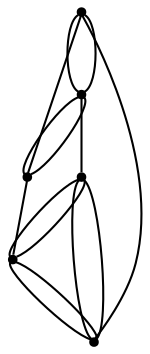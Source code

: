 graph {
  node [shape=point,comment="{\"directed\":false,\"doi\":\"10.1007/978-3-030-04414-5_39\",\"figure\":\"8 (2)\"}"]

  v0 [pos="1374.7356797910938,1232.9592158752373"]
  v1 [pos="1240.3851806411158,1315.2244353794902"]
  v2 [pos="1161.453736196347,1220.831368163783"]
  v3 [pos="1185.7836504280392,1091.9383667347104"]
  v4 [pos="1425.2687594514407,1153.2901683676664"]
  v5 [pos="1118.9730804285477,1122.2897957294458"]

  v0 -- v3 [id="-1",pos="1374.7356797910938,1232.9592158752373 1376.2550268175883,1240.5471098668145 1378.2410513995976,1247.9679620770412 1379.8656118004544,1255.4165892971255 1380.5949709514493,1258.7545587862373 1380.5949709514493,1258.7545587862373 1380.5949709514493,1258.7545587862373 1381.2491685927255,1262.1717584727703 1381.2491685927255,1262.1717584727703 1381.2491685927255,1262.1717584727703 1389.588026512793,1305.4823163754997 1389.1046273614536,1367.1746616057994 1354.0657559110487,1399.4502207440896 1351.7862383134143,1401.5631107921754 1351.7862383134143,1401.5631107921754 1351.7862383134143,1401.5631107921754 1349.4274895473282,1403.600840251696 1349.4274895473282,1403.600840251696 1349.4274895473282,1403.600840251696 1346.9062087856064,1405.6345001023603 1346.9062087856064,1405.6345001023603 1346.9062087856064,1405.6345001023603 1254.9207298658441,1471.7150282572532 1108.9100225626014,1427.1418742068536 1045.4915131167868,1340.616584972433 1043.1328279391184,1337.2786154833213 1043.1328279391184,1337.2786154833213 1043.1328279391184,1337.2786154833213 1040.8574435886344,1333.9406459942095 1040.8574435886344,1333.9406459942095 1040.8574435886344,1333.9406459942095 1038.577925991,1330.5234463076763 1038.577925991,1330.5234463076763 1038.577925991,1330.5234463076763 1036.377639561817,1327.0270800113603 1036.377639561817,1327.0270800113603 1036.377639561817,1327.0270800113603 1034.181422791367,1323.3640505148508 1034.181422791367,1323.3640505148508 1034.181422791367,1323.3640505148508 1008.3356560643832,1279.5700993851576 990.5286099259332,1220.5406772749295 985.6820279058344,1169.8123670046373 985.3569639145627,1165.8242775007297 985.3569639145627,1165.8242775007297 985.3569639145627,1165.8242775007297 985.1111310917427,1162.0820178067988 985.1111310917427,1162.0820178067988 985.1111310917427,1162.0820178067988 983.0774463169282,1119.3340833284544 995.254373952406,1106.8864215897686 1032.4686051722563,1091.530006921035 1034.9106547655265,1090.634057096263 1034.9106547655265,1090.634057096263 1034.9106547655265,1090.634057096263 1037.4361323628164,1089.7421768803472 1037.4361323628164,1089.7421768803472 1037.4361323628164,1089.7421768803472 1040.0407139517224,1088.8462270555751 1040.0407139517224,1088.8462270555751 1040.0407139517224,1088.8462270555751 1072.4878369167618,1077.127258208332 1131.0859070939568,1080.4517113673498 1185.7836504280392,1091.9383667347104"]
  v0 -- v3 [id="-2",pos="1374.7356797910938,1232.9592158752373 1362.532368785037,1197.7886986610133 1342.6155894212936,1164.5546674115067 1313.7051697835063,1141.0038602613697 1311.4255250090364,1139.2161573959586 1311.4255250090364,1139.2161573959586 1311.4255250090364,1139.2161573959586 1309.0627065842177,1137.4242577464145 1309.0627065842177,1137.4242577464145 1309.0627065842177,1137.4242577464145 1306.7081546536997,1135.715657903148 1306.7081546536997,1135.715657903148 1306.7081546536997,1135.715657903148 1304.2661050604295,1134.0070580598813 1304.2661050604295,1134.0070580598813 1304.2661050604295,1134.0070580598813 1301.8240554671593,1132.3776884140361 1301.8240554671593,1132.3776884140361 1301.8240554671593,1132.3776884140361 1299.3778090383207,1130.752388377047 1299.3778090383207,1130.752388377047 1299.3778090383207,1130.752388377047 1296.860725112167,1129.2063185374795 1296.860725112167,1129.2063185374795 1296.860725112167,1129.2063185374795 1273.510198580045,1114.262476852548 1230.9858636877616,1100.2407567221398 1185.7836504280392,1091.9383667347104"]
  v1 -- v4 [id="-3",pos="1240.3851806411158,1315.2244353794902 1173.3726868192819,1298.5623261747364 1087.3425136540131,1266.5682737335887 1095.2119327989544,1217.4985174795609 1095.3744647945903,1215.4648576288964 1095.3744647945903,1215.4648576288964 1095.3744647945903,1215.4648576288964 1095.6202976174104,1213.3478979719546 1095.6202976174104,1213.3478979719546 1095.6202976174104,1213.3478979719546 1095.8620607814978,1211.2351350991457 1095.8620607814978,1211.2351350991457 1095.8620607814978,1211.2351350991457 1099.3542095046312,1189.6111412658638 1108.093165748854,1158.1982120298344 1136.7144397315158,1165.0116274822353 1138.6646965023106,1165.4201144711874 1138.6646965023106,1165.4201144711874 1138.6646965023106,1165.4201144711874 1140.698381277125,1165.9075773070074 1140.698381277125,1165.9075773070074 1140.698381277125,1165.9075773070074 1142.736135710672,1166.4785942996584 1142.736135710672,1166.4785942996584 1142.736135710672,1166.4785942996584 1155.1923436766788,1170.5208604714655 1166.306581675589,1177.6384791858754 1178.3793514828776,1182.5892855348538 1181.067233898968,1183.7268683854693 1181.067233898968,1183.7268683854693 1181.067233898968,1183.7268683854693 1183.83434748351,1184.8687751954947 1183.83434748351,1184.8687751954947 1183.83434748351,1184.8687751954947 1203.0833245816777,1192.461520743879 1222.9323219892428,1196.4538070319195 1243.6397630357299,1196.6663169193848 1247.7070054085232,1196.5830171131072 1247.7070054085232,1196.5830171131072 1247.7070054085232,1196.5830171131072 1251.8576757853361,1196.5037869156859 1251.8576757853361,1196.5037869156859 1251.8576757853361,1196.5037869156859 1256.0958438249013,1196.2579571057095 1256.0958438249013,1196.2579571057095 1256.0958438249013,1196.2579571057095 1260.40904619735,1195.9328970983117 1260.40904619735,1195.9328970983117 1260.40904619735,1195.9328970983117 1264.7972829026824,1195.445307087215 1264.7972829026824,1195.445307087215 1264.7972829026824,1195.445307087215 1268.2145244697676,1195.0411440576727 1268.2145244697676,1195.0411440576727 1268.2145244697676,1195.0411440576727 1271.6317660368532,1194.549357262443 1271.6317660368532,1194.549357262443 1271.6317660368532,1194.549357262443 1275.1323084311227,1194.0617672513463 1275.1323084311227,1194.0617672513463 1275.1323084311227,1194.0617672513463 1278.7119548170085,1193.4116472365506 1278.7119548170085,1193.4116472365506 1278.7119548170085,1193.4116472365506 1328.155033638124,1184.1929204531834 1376.5835691312252,1166.7311429687388 1425.2687594514407,1153.2901683676664"]
  v1 -- v4 [id="-4",pos="1240.3851806411158,1315.2244353794902 1269.0648286530325,1320.0726046211785 1294.0488254128927,1323.470175646864 1307.520814631879,1323.9350675075018 1311.504756177488,1324.1808973174782 1311.504756177488,1324.1808973174782 1311.504756177488,1324.1808973174782 1319.6476345942108,1324.5059573248761 1319.6476345942108,1324.5059573248761 1319.6476345942108,1324.5059573248761 1323.7150041438395,1324.5893207187921 1323.7150041438395,1324.5893207187921 1323.7150041438395,1324.5893207187921 1327.944905689104,1324.6684873285749 1327.944905689104,1324.6684873285749 1327.944905689104,1324.6684873285749 1374.406418964254,1325.0018773166005 1433.978337846687,1317.1465148217073 1472.2219383722309,1288.6173485738427 1475.1515839524088,1286.4211587194795 1475.1515839524088,1286.4211587194795 1475.1515839524088,1286.4211587194795 1478.006195199703,1284.0624388614174 1478.006195199703,1284.0624388614174 1478.006195199703,1284.0624388614174 1506.9607996679372,1260.6174222402133 1534.0652355348332,1212.410361831682 1532.9233147298141,1174.371346325919 1532.7691764053145,1172.2543866689768 1532.7691764053145,1172.2543866689768 1532.7691764053145,1172.2543866689768 1532.6024475741106,1170.2207268183126 1532.6024475741106,1170.2207268183126 1532.6024475741106,1170.2207268183126 1532.2773835828389,1168.2662971650695 1532.2773835828389,1168.2662971650695 1532.2773835828389,1168.2662971650695 1531.9565164271353,1166.3160642959594 1531.9565164271353,1166.3160642959594 1531.9565164271353,1166.3160642959594 1523.8676881654558,1130.189892127939 1474.051504326235,1139.9996842760752 1448.543264920392,1146.4589165827 1445.1260233533064,1147.2715666011948 1445.1260233533064,1147.2715666011948 1445.1260233533064,1147.2715666011948 1441.7087817862212,1148.1675164259668 1441.7087817862212,1148.1675164259668 1441.7087817862212,1148.1675164259668 1436.1784507097461,1149.6475102955344 1430.6512532032054,1151.1903129420748 1425.2687594514407,1153.2901683676664"]
  v2 -- v3 [id="-5",pos="1161.453736196347,1220.831368163783 1161.7428333539783,1224.6396132516024 1161.6592571376016,1228.1702481571335 1161.6142651568255,1231.5756760393685 1161.6975659840098,1234.4218587332507 1161.6975659840098,1234.4218587332507 1161.6975659840098,1234.4218587332507 1161.7767971524613,1237.2681686024096 1161.7767971524613,1237.2681686024096 1161.7767971524613,1237.2681686024096 1161.8600979796456,1240.1185480804245 1161.8600979796456,1240.1185480804245 1161.8600979796456,1240.1185480804245 1162.0184331397134,1243.2939875658376 1162.0184331397134,1243.2939875658376 1162.0184331397134,1243.2939875658376 1162.1809651353492,1246.3819304608398 1162.1809651353492,1246.3819304608398 1162.1809651353492,1246.3819304608398 1162.4309947937375,1249.478266924108 1162.4309947937375,1249.478266924108 1162.4309947937375,1249.478266924108 1162.6727579578248,1252.649509625388 1162.6727579578248,1252.649509625388 1162.6727579578248,1252.649509625388 1166.5567385108127,1293.3763746054674 1179.1544942946152,1337.1577989703997 1217.0272471681449,1358.7609996459312 1219.631828757051,1360.227902875716 1219.631828757051,1360.227902875716 1219.631828757051,1360.227902875716 1222.403139177161,1361.7739091276453 1222.403139177161,1361.7739091276453 1222.403139177161,1361.7739091276453 1264.880710906702,1383.9897131113282 1323.7358611448444,1386.9734994546643 1370.830842237101,1383.4187597063155 1374.9815126139138,1383.0936996989178 1374.9815126139138,1383.0936996989178 1374.9815126139138,1383.0936996989178 1379.2072173236104,1382.6853398852425 1379.2072173236104,1382.6853398852425 1379.2072173236104,1382.6853398852425 1383.3620845359915,1382.2769800715669 1383.3620845359915,1382.2769800715669 1383.3620845359915,1382.2769800715669 1387.5960557399885,1381.7893900604704 1387.5960557399885,1381.7893900604704 1387.5960557399885,1381.7893900604704 1446.2220333207476,1374.3549777316518 1491.395881137515,1357.748366504732 1531.7106836043151,1312.8667488205517 1534.477797188857,1309.7746091414165 1534.477797188857,1309.7746091414165 1534.477797188857,1309.7746091414165 1537.0699154478943,1306.682469462281 1537.0699154478943,1306.682469462281 1537.0699154478943,1306.682469462281 1571.0294370962952,1265.9056245984352 1587.6028679314059,1216.4317712581005 1578.5056545418731,1163.544787840089 1577.8471328881935,1159.965058149857 1577.8471328881935,1159.965058149857 1577.8471328881935,1159.965058149857 1577.122097749602,1156.4645586570462 1577.122097749602,1156.4645586570462 1577.122097749602,1156.4645586570462 1576.3052409358547,1152.8848289668142 1576.3052409358547,1152.8848289668142 1576.3052409358547,1152.8848289668142 1575.4050832949233,1149.467756455558 1575.4050832949233,1149.467756455558 1575.4050832949233,1149.467756455558 1574.4342153335117,1146.0505567690248 1574.4342153335117,1146.0505567690248 1574.4342153335117,1146.0505567690248 1551.6013950138902,1050.6907189963001 1382.3327152302977,1000.8874816891578 1296.9441531161867,1001.7751651209405 1293.2768818907132,1001.9376951246393 1293.2768818907132,1001.9376951246393 1293.2768818907132,1001.9376951246393 1289.7804091551764,1002.1002251283383 1289.7804091551764,1002.1002251283383 1289.7804091551764,1002.1002251283383 1235.7656008782794,1002.6797299490954 1203.6714171571462,1042.3694738348947 1185.7836504280392,1091.9383667347104"]
  v3 -- v2 [id="-6",pos="1185.7836504280392,1091.9383667347104 1169.1577413387777,1133.930406591197 1163.1852756398189,1183.2871039804882 1161.453736196347,1220.831368163783"]
  v4 -- v5 [id="-7",pos="1425.2687594514407,1153.2901683676664 1431.6194017038904,1163.850320160314 1437.57131099531,1175.224052269911 1443.009037751308,1187.3898978819789 1444.1466345439235,1190.3195075574154 1444.1466345439235,1190.3195075574154 1444.1466345439235,1190.3195075574154 1445.2052545217582,1193.2491172328516 1445.2052545217582,1193.2491172328516 1445.2052545217582,1193.2491172328516 1446.1845161543058,1196.0954271020105 1446.1845161543058,1196.0954271020105 1446.1845161543058,1196.0954271020105 1458.5572961162932,1232.288239115053 1448.188950256979,1264.3512883658782 1412.1708171740265,1279.8285195475335 1410.0537043951924,1280.6453663501609 1410.0537043951924,1280.6453663501609 1410.0537043951924,1280.6453663501609 1407.936718793194,1281.4578891933786 1407.936718793194,1281.4578891933786 1407.936718793194,1281.4578891933786 1377.998655856844,1291.996904378455 1335.8628082840114,1289.1340617233172 1315.5761953858494,1261.6841684616736 1314.0301065979424,1259.5672088047318 1314.0301065979424,1259.5672088047318 1314.0301065979424,1259.5672088047318 1312.4840178100358,1257.3710189503686 1312.4840178100358,1257.3710189503686 1312.4840178100358,1257.3710189503686 1310.9379290221289,1255.174956271282 1310.9379290221289,1255.174956271282 1310.9379290221289,1255.174956271282 1309.4752682382416,1252.812039629087 1309.4752682382416,1252.812039629087 1309.4752682382416,1252.812039629087 1308.008283441951,1250.3742167488801 1308.008283441951,1250.3742167488801 1308.008283441951,1250.3742167488801 1306.5456226580638,1247.9321970845403 1306.5456226580638,1247.9321970845403 1306.5456226580638,1247.9321970845403 1287.2258080625807,1212.3602547726387 1282.8543586995206,1191.4572175833075 1247.7862365769747,1166.232637314405 1245.5942166420925,1164.7657976722587 1245.5942166420925,1164.7657976722587 1245.5942166420925,1164.7657976722587 1243.481427875662,1163.3030276389688 1243.481427875662,1163.3030276389688 1243.481427875662,1163.3030276389688 1216.2687645218443,1145.517056483018 1180.675529245949,1136.3324579954324 1149.083022857935,1129.856438552275 1146.5576724374805,1129.3688485411783 1146.5576724374805,1129.3688485411783 1146.5576724374805,1129.3688485411783 1144.0405885113266,1128.7979587238042 1144.0405885113266,1128.7979587238042 1144.0405885113266,1128.7979587238042 1141.5109140784687,1128.3103687127075 1141.5109140784687,1128.3103687127075 1141.5109140784687,1128.3103687127075 1138.9063324895626,1127.8227787016108 1138.9063324895626,1127.8227787016108 1138.9063324895626,1127.8227787016108 1131.5207421196328,1126.290460551635 1124.8018835577477,1124.7344105325592 1118.9730804285477,1122.2897957294458"]
  v4 -- v5 [id="-9",pos="1425.2687594514407,1153.2901683676664 1369.4853759767846,1061.3163059361998 1277.433395536201,1025.5710894560423 1167.4734291403456,1018.9443361846068 1164.381251564532,1018.8610363783291 1164.381251564532,1018.8610363783291 1164.381251564532,1018.8610363783291 1161.2890739887184,1018.7818061809078 1161.2890739887184,1018.7818061809078 1161.2890739887184,1018.7818061809078 1152.7460972478405,1018.7818061809078 1152.7460972478405,1018.7818061809078 1152.7460972478405,1018.7818061809078 1148.9204908622992,1018.8610363783291 1148.9204908622992,1018.8610363783291 1148.9204908622992,1018.8610363783291 1145.1741156452094,1019.0276359908844 1145.1741156452094,1019.0276359908844 1145.1741156452094,1019.0276359908844 1141.5985389180564,1019.2693961920045 1141.5985389180564,1019.2693961920045 1141.5985389180564,1019.2693961920045 1138.1812973509711,1019.5152260019811 1138.1812973509711,1019.5152260019811 1138.1812973509711,1019.5152260019811 1105.5969388237052,1022.6782023102714 1078.7635167930378,1033.3173044381576 1079.7511720967216,1070.3727463534613 1079.9137040923574,1072.7314662115234 1079.9137040923574,1072.7314662115234 1079.9137040923574,1072.7314662115234 1080.080305746726,1075.0109558721642 1080.080305746726,1075.0109558721642 1080.080305746726,1075.0109558721642 1083.6716018068855,1104.8785347666865 1096.7169541545227,1116.007440670556 1118.9730804285477,1122.2897957294458"]
  v1 -- v5 [id="-10",pos="1240.3851806411158,1315.2244353794902 1241.8227175437394,1282.0603930989705 1235.929273515823,1246.8543035657385 1230.4585199311314,1224.5787466626034 1229.7208942858358,1221.2407771734918 1229.7208942858358,1221.2407771734918 1229.7208942858358,1221.2407771734918 1229.0749631388603,1217.9068772932362 1229.0749631388603,1217.9068772932362 1229.0749631388603,1217.9068772932362 1228.424835156317,1214.5689078041244 1228.424835156317,1214.5689078041244 1228.424835156317,1214.5689078041244 1227.8539383422253,1211.3142381212901 1227.8539383422253,1211.3142381212901 1227.8539383422253,1211.3142381212901 1227.203810359682,1208.1429954200103 1227.203810359682,1208.1429954200103 1227.203810359682,1208.1429954200103 1218.9817007745075,1169.0163769473982 1221.7488143590494,1147.4548261750053 1228.6665983204045,1108.8659047725332 1228.9124311432245,1106.7488179403147 1228.9124311432245,1106.7488179403147 1228.9124311432245,1106.7488179403147 1229.1582639660446,1104.7943882870716 1229.1582639660446,1104.7943882870716 1229.1582639660446,1104.7943882870716 1232.3170822036057,1082.38699474895 1226.8370323664003,1052.765965162465 1201.8165161243,1045.7190559019332 1200.0202705011698,1045.3106960882578 1200.0202705011698,1045.3106960882578 1200.0202705011698,1045.3106960882578 1198.2325457260108,1044.9856360808599 1198.2325457260108,1044.9856360808599 1198.2325457260108,1044.9856360808599 1196.3613929468324,1044.6605760734622 1196.3613929468324,1044.6605760734622 1196.3613929468324,1044.6605760734622 1194.486043332086,1044.4980460697632 1194.486043332086,1044.4980460697632 1194.486043332086,1044.4980460697632 1160.7974083430781,1042.5685427707651 1147.6661457347905,1080.2158584241083 1132.3179365318829,1103.1692154253594 1130.771847743976,1105.8528681155426 1130.771847743976,1105.8528681155426 1130.771847743976,1105.8528681155426 1129.1465277876175,1108.4574177835811 1129.1465277876175,1108.4574177835811 1129.1465277876175,1108.4574177835811 1126.2627489690988,1113.7273275503144 1123.19523022995,1118.5447548944762 1118.9730804285477,1122.2897957294458"]
  v3 -- v1 [id="-11",pos="1185.7836504280392,1091.9383667347104 1187.2475193918626,1097.3059264656301 1187.2475193918626,1097.3059264656301 1187.2475193918626,1097.3059264656301 1187.8975201975707,1100.643895954742 1187.8975201975707,1100.643895954742 1187.8975201975707,1100.643895954742 1188.4685441884978,1103.8985656375762 1188.4685441884978,1103.8985656375762 1188.4685441884978,1103.8985656375762 1189.0394410025897,1107.069808338856 1189.0394410025897,1107.069808338856 1189.0394410025897,1107.069808338856 1189.6020713223807,1110.1619480179913 1189.6020713223807,1110.1619480179913 1189.6020713223807,1110.1619480179913 1190.0979338035888,1113.0915576934278 1190.0979338035888,1113.0915576934278 1190.0979338035888,1113.0915576934278 1190.5021017864767,1116.0211673688643 1190.5021017864767,1116.0211673688643 1190.5021017864767,1116.0211673688643 1190.9855009378164,1118.9507770443006 1190.9855009378164,1118.9507770443006 1190.9855009378164,1118.9507770443006 1191.3981897686756,1121.8011565223158 1191.3981897686756,1121.8011565223158 1191.3981897686756,1121.8011565223158 1191.8065545871316,1124.647339216198 1191.8065545871316,1124.647339216198 1191.8065545871316,1124.647339216198 1192.1316185784033,1127.4936490853565 1192.1316185784033,1127.4936490853565 1192.1316185784033,1127.4936490853565 1192.5357865612912,1130.423258760793 1192.5357865612912,1130.423258760793 1192.5357865612912,1130.423258760793 1192.865047388131,1133.3528684362295 1192.865047388131,1133.3528684362295 1192.865047388131,1133.3528684362295 1193.1901113794027,1136.0407179105457 1193.1901113794027,1136.0407179105457 1193.1901113794027,1136.0407179105457 1193.5151753706743,1138.7244977760056 1193.5151753706743,1138.7244977760056 1193.5151753706743,1138.7244977760056 1193.7568113579264,1141.491577447743 1193.7568113579264,1141.491577447743 1193.7568113579264,1141.491577447743 1194.086072184766,1144.3419569257583 1194.086072184766,1144.3419569257583 1194.086072184766,1144.3419569257583 1194.4111361760376,1147.1923364037734 1194.4111361760376,1147.1923364037734 1194.4111361760376,1147.1923364037734 1194.7362001673093,1150.196979492498 1194.7362001673093,1150.196979492498 1194.7362001673093,1150.196979492498 1194.9778361545614,1153.209888974212 1194.9778361545614,1153.209888974212 1194.9778361545614,1153.209888974212 1195.302900145833,1156.3020286533474 1195.302900145833,1156.3020286533474 1195.302900145833,1156.3020286533474 1195.6321609726729,1159.4774681387603 1195.6321609726729,1159.4774681387603 1195.6321609726729,1159.4774681387603 1195.9572249639446,1162.7321378215945 1195.9572249639446,1162.7321378215945 1195.9572249639446,1162.7321378215945 1196.1946641156285,1165.9868075044287 1196.1946641156285,1165.9868075044287 1196.1946641156285,1165.9868075044287 1196.5239249424683,1169.3205802094074 1196.5239249424683,1169.3205802094074 1196.5239249424683,1169.3205802094074 1196.84898893374,1172.658676873796 1196.84898893374,1172.658676873796 1196.84898893374,1172.658676873796 1197.1740529250117,1176.0757493850524 1197.1740529250117,1176.0757493850524 1197.1740529250117,1176.0757493850524 1197.4991169162834,1179.4929490715854 1197.4991169162834,1179.4929490715854 1197.4991169162834,1179.4929490715854 1197.8283777431232,1182.9101487581186 1197.8283777431232,1182.9101487581186 1197.8283777431232,1182.9101487581186 1198.1533145575593,1186.3314180535078 1198.1533145575593,1186.3314180535078 1198.1533145575593,1186.3314180535078 1198.478378548831,1189.744420955908 1198.478378548831,1189.744420955908 1198.478378548831,1189.744420955908 1198.7992457045345,1193.1658174265742 1198.7992457045345,1193.1658174265742 1198.7992457045345,1193.1658174265742 1199.1285065313743,1196.5037869156859 1199.1285065313743,1196.5037869156859 1199.1285065313743,1196.5037869156859 1199.453570522646,1199.8375596206647 1199.453570522646,1199.8375596206647 1199.453570522646,1199.8375596206647 1199.7786345139177,1203.096426087632 1199.7786345139177,1203.096426087632 1199.7786345139177,1203.096426087632 1200.1869993323737,1206.2635991800555 1200.1869993323737,1206.2635991800555 1200.1869993323737,1206.2635991800555 1200.5120633236454,1209.4390386654684 1200.5120633236454,1209.4390386654684 1200.5120633236454,1209.4390386654684 1200.837127314917,1212.4477513630493 1200.837127314917,1212.4477513630493 1200.837127314917,1212.4477513630493 1201.1621913061888,1215.4607880200401 1201.1621913061888,1215.4607880200401 1201.1621913061888,1215.4607880200401 1201.5705561246446,1218.3903976954766 1201.5705561246446,1218.3903976954766 1201.5705561246446,1218.3903976954766 1201.8956201159162,1221.1615469760704 1201.8956201159162,1221.1615469760704 1201.8956201159162,1221.1615469760704 1202.220684107188,1223.8411300573973 1202.220684107188,1223.8411300573973 1202.220684107188,1223.8411300573973 1202.5457480984596,1226.5249099228572 1202.5457480984596,1226.5249099228572 1202.5457480984596,1226.5249099228572 1202.9541129169156,1229.0502293934744 1202.9541129169156,1229.0502293934744 1202.9541129169156,1229.0502293934744 1203.2791769081873,1231.4922490578142 1203.2791769081873,1231.4922490578142 1203.2791769081873,1231.4922490578142 1203.6875417266433,1233.934268722154 1203.6875417266433,1233.934268722154 1203.6875417266433,1233.934268722154 1204.0918368863665,1236.2137583827948 1204.0918368863665,1236.2137583827948 1204.0918368863665,1236.2137583827948 1204.5835025320068,1239.1392984493748 1204.5835025320068,1239.1392984493748 1204.5835025320068,1239.1392984493748 1205.0710985189141,1241.9938747115232 1205.0710985189141,1241.9938747115232 1205.0710985189141,1241.9938747115232 1205.6379256742734,1244.7567575991275 1205.6379256742734,1244.7567575991275 1205.6379256742734,1244.7567575991275 1206.208822488365,1247.523837270865 1206.208822488365,1247.523837270865 1206.208822488365,1247.523837270865 1206.8589504709084,1250.1283869389038 1206.8589504709084,1250.1283869389038 1206.8589504709084,1250.1283869389038 1207.5090784534518,1252.7287398228093 1207.5090784534518,1252.7287398228093 1207.5090784534518,1252.7287398228093 1208.163276094728,1255.3332894908478 1208.163276094728,1255.3332894908478 1208.163276094728,1255.3332894908478 1208.8926352457229,1257.8586089614653 1208.8926352457229,1257.8586089614653 1208.8926352457229,1257.8586089614653 1209.6260640554506,1260.3798588232262 1209.6260640554506,1260.3798588232262 1209.6260640554506,1260.3798588232262 1210.4345271980617,1262.821878487566 1210.4345271980617,1262.821878487566 1210.4345271980617,1262.821878487566 1211.2512568349734,1265.1805983456281 1211.2512568349734,1265.1805983456281 1211.2512568349734,1265.1805983456281 1212.0681136487208,1267.5391910284134 1212.0681136487208,1267.5391910284134 1212.0681136487208,1267.5391910284134 1212.9640744540843,1269.8188078643311 1212.9640744540843,1269.8188078643311 1212.9640744540843,1269.8188078643311 1213.7767344322633,1272.0148705434176 1213.7767344322633,1272.0148705434176 1213.7767344322633,1272.0148705434176 1214.751799229243,1274.1318302003594 1214.751799229243,1274.1318302003594 1214.751799229243,1274.1318302003594 1215.6436903758738,1276.2489170325782 1215.6436903758738,1276.2489170325782 1215.6436903758738,1276.2489170325782 1216.6229520084216,1278.2866464920987 1216.6229520084216,1278.2866464920987 1216.6229520084216,1278.2866464920987 1217.518912813785,1280.1535795549312 1217.518912813785,1280.1535795549312 1217.518912813785,1280.1535795549312 1218.4983016231681,1282.0247094018966 1218.4983016231681,1282.0247094018966 1218.4983016231681,1282.0247094018966 1219.469296761415,1283.895839248862 1219.469296761415,1283.895839248862 1219.469296761415,1283.895839248862 1220.448558393963,1285.6044390921286 1220.448558393963,1285.6044390921286 1220.448558393963,1285.6044390921286 1221.423750367778,1287.3171085442516 1221.423750367778,1287.3171085442516 1221.423750367778,1287.3171085442516 1222.4030120003256,1289.021511603385 1222.4030120003256,1289.021511603385 1222.4030120003256,1289.021511603385 1223.3782039741407,1290.651008424507 1223.3782039741407,1290.651008424507 1223.3782039741407,1290.651008424507 1224.43669677514,1292.1970782640747 1224.43669677514,1292.1970782640747 1224.43669677514,1292.1970782640747 1225.4118887489549,1293.8222511257868 1225.4118887489549,1293.8222511257868 1225.4118887489549,1293.8222511257868 1226.4703815499543,1295.3683209653545 1226.4703815499543,1295.3683209653545 1226.4703815499543,1295.3683209653545 1227.5288743509536,1296.9976906111997 1227.5288743509536,1296.9976906111997 1227.5288743509536,1296.9976906111997 1228.6665983204045,1298.6271874323218 1228.6665983204045,1298.6271874323218 1228.6665983204045,1298.6271874323218 1229.808391948588,1300.3398568844445 1229.808391948588,1300.3398568844445 1229.808391948588,1300.3398568844445 1231.0294167452232,1302.1234901409994 1231.0294167452232,1302.1234901409994 1231.0294167452232,1302.1234901409994 1232.412973537494,1303.9153897905435 1232.412973537494,1303.9153897905435 1232.412973537494,1303.9153897905435 1233.7965303297651,1305.8657498349303 1233.7965303297651,1305.8657498349303 1233.7965303297651,1305.8657498349303 1235.2593182904877,1307.903479294451 1235.2593182904877,1307.903479294451 1235.2593182904877,1307.903479294451 1236.8887079055787,1310.0163693425366 1236.8887079055787,1310.0163693425366 1236.8887079055787,1310.0163693425366 1240.3851806411158,1315.2244353794902 1240.3851806411158,1315.2244353794902 1240.3851806411158,1315.2244353794902"]
  v1 -- v5 [id="-13",pos="1240.3851806411158,1315.2244353794902 1239.925465455426,1367.6968616255872 1222.2614698405941,1415.171349400681 1160.397310018923,1399.1252243243302 1157.630196434381,1398.3125743058358 1157.630196434381,1398.3125743058358 1157.630196434381,1398.3125743058358 1154.9423140182907,1397.4166244810638 1154.9423140182907,1397.4166244810638 1154.9423140182907,1397.4166244810638 1152.258501260933,1396.4415080465087 1152.258501260933,1396.4415080465087 1152.258501260933,1396.4415080465087 1116.5945556645577,1383.2145162118395 1083.9560198054132,1345.7590444634882 1065.348904195488,1313.6834684479024 1063.8028154075812,1310.8330889698873 1063.8028154075812,1310.8330889698873 1063.8028154075812,1310.8330889698873 1062.2567266196745,1307.907676078584 1062.2567266196745,1307.907676078584 1062.2567266196745,1307.907676078584 1044.4955277303845,1275.4862468978502 1040.4032315210184,1235.451088248067 1055.0972430826498,1201.1418692591121 1056.0682382208968,1199.0249096021703 1056.0682382208968,1199.0249096021703 1056.0682382208968,1199.0249096021703 1057.1267310218961,1196.8288469230838 1057.1267310218961,1196.8288469230838 1057.1267310218961,1196.8288469230838 1058.1852238228953,1194.7951870724194 1058.1852238228953,1194.7951870724194 1058.1852238228953,1194.7951870724194 1059.3270810394965,1192.7615272217552 1059.3270810394965,1192.7615272217552 1059.3270810394965,1192.7615272217552 1060.5481058361318,1190.7278673710907 1060.5481058361318,1190.7278673710907 1060.5481058361318,1190.7278673710907 1061.8482982128007,1188.69013791157 1061.8482982128007,1188.69013791157 1061.8482982128007,1188.69013791157 1063.1526874250378,1186.6606748450388 1063.1526874250378,1186.6606748450388 1063.1526874250378,1186.6606748450388 1064.5362442173089,1184.706118016519 1064.5362442173089,1184.706118016519 1064.5362442173089,1184.706118016519 1082.6167608992723,1161.0807150885696 1103.211399218327,1146.5278735101626 1118.9730804285477,1122.2897957294458"]
  v2 -- v0 [id="-15",pos="1161.453736196347,1220.831368163783 1227.0529703067295,1242.6319697859492 1303.6317309279111,1249.6883276150504 1374.7356797910938,1232.9592158752373"]
  v5 -- v0 [id="-20",pos="1118.9730804285477,1122.2897957294458 1124.3457294282612,1122.8596363507868 1124.3457294282612,1122.8596363507868 1124.3457294282612,1122.8596363507868 1128.0088038181666,1122.6138065408102 1128.0088038181666,1122.6138065408102 1128.0088038181666,1122.6138065408102 1131.588577380888,1122.367849555557 1131.588577380888,1122.367849555557 1131.588577380888,1122.367849555557 1135.0058189479732,1122.1220197455805 1135.0058189479732,1122.1220197455805 1135.0058189479732,1122.1220197455805 1138.3396325110389,1121.9594897418815 1138.3396325110389,1121.9594897418815 1138.3396325110389,1121.9594897418815 1141.5152380908721,1121.880386719737 1141.5152380908721,1121.880386719737 1141.5152380908721,1121.880386719737 1144.6072884898504,1121.8053533064488 1144.6072884898504,1121.8053533064488 1144.6072884898504,1121.8053533064488 1147.6161652384799,1121.8053533064488 1147.6161652384799,1121.8053533064488 1147.6161652384799,1121.8053533064488 1150.5416139830895,1121.880386719737 1150.5416139830895,1121.880386719737 1150.5416139830895,1121.880386719737 1153.3962252303838,1121.9594897418815 1153.3962252303838,1121.9594897418815 1153.3962252303838,1121.9594897418815 1156.2425699833773,1122.1220197455805 1156.2425699833773,1122.1220197455805 1156.2425699833773,1122.1220197455805 1159.0929843951037,1122.2845497492794 1159.0929843951037,1122.2845497492794 1159.0929843951037,1122.2845497492794 1161.9393291480972,1122.534576343389 1161.9393291480972,1122.534576343389 1161.9393291480972,1122.534576343389 1164.7897435598234,1122.8596363507868 1164.7897435598234,1122.8596363507868 1164.7897435598234,1122.8596363507868 1167.6359611359815,1123.1804995740515 1167.6359611359815,1123.1804995740515 1167.6359611359815,1123.1804995740515 1170.2405427248877,1123.5055595814492 1170.2405427248877,1123.5055595814492 1170.2405427248877,1123.5055595814492 1172.8451243137938,1123.9181161792578 1172.8451243137938,1123.9181161792578 1172.8451243137938,1123.9181161792578 1175.5289370711514,1124.3264759929332 1175.5289370711514,1124.3264759929332 1175.5289370711514,1124.3264759929332 1178.2168194872418,1124.8098692198967 1178.2168194872418,1124.8098692198967 1178.2168194872418,1124.8098692198967 1180.9798634130511,1125.3016560151266 1180.9798634130511,1125.3016560151266 1180.9798634130511,1125.3016560151266 1183.8302778247773,1125.8683490483677 1183.8302778247773,1125.8683490483677 1183.8302778247773,1125.8683490483677 1186.6806922365035,1126.4393660410187 1186.6806922365035,1126.4393660410187 1186.6806922365035,1126.4393660410187 1189.6020713223807,1127.0894860558144 1189.6020713223807,1127.0894860558144 1189.6020713223807,1127.0894860558144 1192.5357865612912,1127.7436756794662 1192.5357865612912,1127.7436756794662 1192.5357865612912,1127.7436756794662 1195.6321609726729,1128.4728987164062 1195.6321609726729,1128.4728987164062 1195.6321609726729,1128.4728987164062 1198.6368408857343,1129.2064457127562 1198.6368408857343,1129.2064457127562 1198.6368408857343,1129.2064457127562 1201.7330881202804,1130.018968555974 1201.7330881202804,1130.018968555974 1201.7330881202804,1130.018968555974 1204.9085665232783,1130.8358153586016 1204.9085665232783,1130.8358153586016 1204.9085665232783,1130.8358153586016 1208.0799752675437,1131.7317651833737 1208.0799752675437,1131.7317651833737 1208.0799752675437,1131.7317651833737 1211.2512568349734,1132.6194486151562 1211.2512568349734,1132.6194486151562 1211.2512568349734,1132.6194486151562 1214.4226655792388,1133.5153984399283 1214.4226655792388,1133.5153984399283 1214.4226655792388,1133.5153984399283 1217.6023408178046,1134.4988448551112 1217.6023408178046,1134.4988448551112 1217.6023408178046,1134.4988448551112 1220.7736223852346,1135.4740248773046 1220.7736223852346,1135.4740248773046 1220.7736223852346,1135.4740248773046 1223.9491007882325,1136.5283079216424 1223.9491007882325,1136.5283079216424 1223.9491007882325,1136.5283079216424 1227.1163126969295,1137.5825909659802 1227.1163126969295,1137.5825909659802 1227.1163126969295,1137.5825909659802 1230.2126871083112,1138.6494643627175 1230.2126871083112,1138.6494643627175 1230.2126871083112,1138.6494643627175 1233.304864684125,1139.7037474070553 1233.304864684125,1139.7037474070553 1233.304864684125,1139.7037474070553 1236.313614255919,1140.7622272355263 1236.313614255919,1140.7622272355263 1236.313614255919,1140.7622272355263 1239.2474566716648,1141.8999372614185 1239.2474566716648,1141.8999372614185 1239.2474566716648,1141.8999372614185 1242.1771022518426,1142.9542203057565 1242.1771022518426,1142.9542203057565 1242.1771022518426,1142.9542203057565 1245.0233198280007,1144.0961271157819 1245.0233198280007,1144.0961271157819 1245.0233198280007,1144.0961271157819 1247.7904334125428,1145.2379067505303 1247.7904334125428,1145.2379067505303 1247.7904334125428,1145.2379067505303 1250.4783158286332,1146.2963865790014 1250.4783158286332,1146.2963865790014 1250.4783158286332,1146.2963865790014 1253.0788277588065,1147.4340966048935 1253.0788277588065,1147.4340966048935 1253.0788277588065,1147.4340966048935 1255.6834093477128,1148.5758762396422 1255.6834093477128,1148.5758762396422 1255.6834093477128,1148.5758762396422 1258.125458940983,1149.6260896751237 1258.125458940983,1149.6260896751237 1258.125458940983,1149.6260896751237 1260.4840805302335,1150.7678693098724 1260.4840805302335,1150.7678693098724 1260.4840805302335,1150.7678693098724 1262.8470261318878,1151.8263491383432 1262.8470261318878,1151.8263491383432 1262.8470261318878,1151.8263491383432 1265.0432429023379,1152.9640591642356 1265.0432429023379,1152.9640591642356 1265.0432429023379,1152.9640591642356 1267.2393324959526,1154.0267357768396 1267.2393324959526,1154.0267357768396 1267.2393324959526,1154.0267357768396 1269.3563180979513,1155.164445802732 1269.3563180979513,1155.164445802732 1269.3563180979513,1155.164445802732 1271.877598859673,1156.4687554411794 1271.877598859673,1156.4687554411794 1271.877598859673,1156.4687554411794 1274.2363476257592,1157.8522952770481 1274.2363476257592,1157.8522952770481 1274.2363476257592,1157.8522952770481 1276.5950963918451,1159.235835112917 1276.5950963918451,1159.235835112917 1276.5950963918451,1159.235835112917 1278.8746139894797,1160.6193749487857 1278.8746139894797,1160.6193749487857 1278.8746139894797,1160.6193749487857 1281.154131587114,1161.9987180005212 1281.154131587114,1161.9987180005212 1281.154131587114,1161.9987180005212 1283.4336491847484,1163.4614880338113 1283.4336491847484,1163.4614880338113 1283.4336491847484,1163.4614880338113 1285.6256691196306,1164.9283276759577 1285.6256691196306,1164.9283276759577 1285.6256691196306,1164.9283276759577 1287.8259555488135,1166.3910977092478 1287.8259555488135,1166.3910977092478 1287.8259555488135,1166.3910977092478 1290.0263691548319,1167.9412371576718 1290.0263691548319,1167.9412371576718 1290.0263691548319,1167.9412371576718 1292.1391579212623,1169.4873069972393 1292.1391579212623,1169.4873069972393 1292.1391579212623,1169.4873069972393 1294.3353746917126,1171.1166766430847 1294.3353746917126,1171.1166766430847 1294.3353746917126,1171.1166766430847 1296.3731291252595,1172.7377798959405 1296.3731291252595,1172.7377798959405 1296.3731291252595,1172.7377798959405 1298.4818482329574,1174.3671495417857 1298.4818482329574,1174.3671495417857 1298.4818482329574,1174.3671495417857 1300.5237995020725,1175.9966463629078 1300.5237995020725,1175.9966463629078 1300.5237995020725,1175.9966463629078 1302.5574842768867,1177.62181922462 1302.5574842768867,1177.62181922462 1302.5574842768867,1177.62181922462 1304.5911690517012,1179.251316045742 1304.5911690517012,1179.251316045742 1304.5911690517012,1179.251316045742 1306.5456226580638,1180.9597887137318 1306.5456226580638,1180.9597887137318 1306.5456226580638,1180.9597887137318 1308.496006605694,1182.5892855348538 1308.496006605694,1182.5892855348538 1308.496006605694,1182.5892855348538 1310.4462633764888,1184.214458396566 1310.4462633764888,1184.214458396566 1310.4462633764888,1184.214458396566 1312.3216129912353,1185.8397584335548 1312.3216129912353,1185.8397584335548 1312.3216129912353,1185.8397584335548 1314.1093377663942,1187.4691280794002 1314.1093377663942,1187.4691280794002 1314.1093377663942,1187.4691280794002 1315.901259377121,1189.015197918968 1315.901259377121,1189.015197918968 1315.901259377121,1189.015197918968 1317.6933081646832,1190.5654645426687 1317.6933081646832,1190.5654645426687 1317.6933081646832,1190.5654645426687 1319.476836104274,1192.1073375981032 1319.476836104274,1192.1073375981032 1319.476836104274,1192.1073375981032 1321.189653723385,1193.5699804561164 1321.189653723385,1193.5699804561164 1321.189653723385,1193.5699804561164 1322.9024713424956,1195.120247079817 1322.9024713424956,1195.120247079817 1322.9024713424956,1195.120247079817 1324.6109649492028,1196.5830171131072 1324.6109649492028,1196.5830171131072 1324.6109649492028,1196.5830171131072 1326.3155160740127,1197.966556948976 1326.3155160740127,1197.966556948976 1326.3155160740127,1197.966556948976 1328.1074376847398,1199.4333965911223 1328.1074376847398,1199.4333965911223 1328.1074376847398,1199.4333965911223 1329.8160584682823,1200.816936426991 1329.8160584682823,1200.816936426991 1329.8160584682823,1200.816936426991 1331.6079800790094,1202.2797064602812 1331.6079800790094,1202.2797064602812 1331.6079800790094,1202.2797064602812 1333.3957048541681,1203.659049512017 1333.3957048541681,1203.659049512017 1333.3957048541681,1203.659049512017 1335.1877536417305,1205.1258891541631 1335.1877536417305,1205.1258891541631 1335.1877536417305,1205.1258891541631 1337.1422072480932,1206.5886591874532 1337.1422072480932,1206.5886591874532 1337.1422072480932,1206.5886591874532 1339.1758920229076,1208.0554988295996 1339.1758920229076,1208.0554988295996 1339.1758920229076,1208.0554988295996 1341.2928776249062,1209.6057654533004 1341.2928776249062,1209.6057654533004 1341.2928776249062,1209.6057654533004 1343.488967218521,1211.151835292868 1343.488967218521,1211.151835292868 1343.488967218521,1211.151835292868 1345.847715984607,1212.8562383520016 1345.847715984607,1212.8562383520016 1345.847715984607,1212.8562383520016 1348.2897655778772,1214.564838195268 1348.2897655778772,1214.564838195268 1348.2897655778772,1214.564838195268 1350.8943471667835,1216.3609346289452 1350.8943471667835,1216.3609346289452 1350.8943471667835,1216.3609346289452 1353.740691919777,1218.3069707139223 1353.740691919777,1218.3069707139223 1353.740691919777,1218.3069707139223 1356.6703374999547,1220.2655971512984 1356.6703374999547,1220.2655971512984 1356.6703374999547,1220.2655971512984 1359.7583182402004,1222.378487199384 1359.7583182402004,1222.378487199384 1359.7583182402004,1222.378487199384 1363.0170974703826,1224.4912500721928 1363.0170974703826,1224.4912500721928 1363.0170974703826,1224.4912500721928 1366.434339037468,1226.7749365169668 1366.434339037468,1226.7749365169668 1366.434339037468,1226.7749365169668 1369.847383768985,1229.0544261776076 1369.847383768985,1229.0544261776076 1369.847383768985,1229.0544261776076 1374.7356797910938,1232.9592158752373 1374.7356797910938,1232.9592158752373 1374.7356797910938,1232.9592158752373"]
  v2 -- v4 [id="-24",pos="1161.453736196347,1220.831368163783 1167.2317931530936,1220.0197673413218 1167.2317931530936,1220.0197673413218 1167.2317931530936,1220.0197673413218 1170.4030747205236,1219.6114075276464 1170.4030747205236,1219.6114075276464 1170.4030747205236,1219.6114075276464 1173.5786803003568,1219.2071173228273 1173.5786803003568,1219.2071173228273 1173.5786803003568,1219.2071173228273 1176.670730699335,1218.8820573154296 1176.670730699335,1218.8820573154296 1176.670730699335,1218.8820573154296 1179.59630662078,1218.5529276991754 1179.59630662078,1218.5529276991754 1179.59630662078,1218.5529276991754 1182.6092530281423,1218.2236709076446 1182.6092530281423,1218.2236709076446 1182.6092530281423,1218.2236709076446 1185.53889860832,1217.907004468513 1185.53889860832,1217.907004468513 1185.53889860832,1217.907004468513 1188.4685441884978,1217.6610474832596 1188.4685441884978,1217.6610474832596 1188.4685441884978,1217.6610474832596 1191.3981897686756,1217.4152176732832 1191.3981897686756,1217.4152176732832 1191.3981897686756,1217.4152176732832 1194.327708172018,1217.1693878633066 1194.327708172018,1217.1693878633066 1194.327708172018,1217.1693878633066 1197.3365849206475,1216.9276276621865 1197.3365849206475,1216.9276276621865 1197.3365849206475,1216.9276276621865 1200.4329593320292,1216.7650976584875 1200.4329593320292,1216.7650976584875 1200.4329593320292,1216.7650976584875 1203.1166449125515,1216.6025676547888 1203.1166449125515,1216.6025676547888 1203.1166449125515,1216.6025676547888 1205.8004576699093,1216.4400376510898 1205.8004576699093,1216.4400376510898 1205.8004576699093,1216.4400376510898 1208.5675712544512,1216.2775076473908 1208.5675712544512,1216.2775076473908 1208.5675712544512,1216.2775076473908 1211.334684838993,1216.114977643692 1211.334684838993,1216.114977643692 1211.334684838993,1216.114977643692 1214.2643304191708,1216.0316778374145 1214.2643304191708,1216.0316778374145 1214.2643304191708,1216.0316778374145 1217.1938488225132,1215.8691478337155 1217.1938488225132,1215.8691478337155 1217.1938488225132,1215.8691478337155 1220.286026398327,1215.7066178300167 1220.286026398327,1215.7066178300167 1220.286026398327,1215.7066178300167 1223.3782039741407,1215.623318023739 1223.3782039741407,1215.623318023739 1223.3782039741407,1215.623318023739 1226.63291354559,1215.4648576288964 1226.63291354559,1215.4648576288964 1226.63291354559,1215.4648576288964 1229.8834262814717,1215.3024548004744 1229.8834262814717,1215.3024548004744 1229.8834262814717,1215.3024548004744 1233.2256335156733,1215.21902781892 1233.2256335156733,1215.21902781892 1233.2256335156733,1215.21902781892 1236.6428750827588,1215.056497815221 1236.6428750827588,1215.056497815221 1236.6428750827588,1215.056497815221 1240.1434174770282,1214.893967811522 1240.1434174770282,1214.893967811522 1240.1434174770282,1214.893967811522 1243.6397630357299,1214.7314378078233 1243.6397630357299,1214.7314378078233 1243.6397630357299,1214.7314378078233 1247.219536598451,1214.6481380015457 1247.219536598451,1214.6481380015457 1247.219536598451,1214.6481380015457 1250.8033798199049,1214.4814112137137 1250.8033798199049,1214.4814112137137 1250.8033798199049,1214.4814112137137 1254.383153382626,1214.323077994148 1254.383153382626,1214.323077994148 1254.383153382626,1214.323077994148 1258.0462277725314,1214.160547990449 1258.0462277725314,1214.160547990449 1258.0462277725314,1214.160547990449 1261.7051053268688,1213.99801798675 1261.7051053268688,1213.99801798675 1261.7051053268688,1213.99801798675 1265.28487888959,1213.8354879830513 1265.28487888959,1213.8354879830513 1265.28487888959,1213.8354879830513 1268.9479532794953,1213.6729579793523 1268.9479532794953,1213.6729579793523 1268.9479532794953,1213.6729579793523 1272.5277268422165,1213.5104279756533 1272.5277268422165,1213.5104279756533 1272.5277268422165,1213.5104279756533 1276.1115700636703,1213.264598165677 1276.1115700636703,1213.264598165677 1276.1115700636703,1213.264598165677 1279.6080427992072,1213.102068161978 1279.6080427992072,1213.102068161978 1279.6080427992072,1213.102068161978 1283.1085851934768,1212.9395381582792 1283.1085851934768,1212.9395381582792 1283.1085851934768,1212.9395381582792 1286.5258267605623,1212.6979051324356 1286.5258267605623,1212.6979051324356 1286.5258267605623,1212.6979051324356 1289.863837159196,1212.5353751287369 1289.863837159196,1212.5353751287369 1289.863837159196,1212.5353751287369 1293.1185467306454,1212.2894181434835 1293.1185467306454,1212.2894181434835 1293.1185467306454,1212.2894181434835 1296.3731291252595,1212.043588333507 1296.3731291252595,1212.043588333507 1296.3731291252595,1212.043588333507 1299.5445378695247,1211.7977585235305 1299.5445378695247,1211.7977585235305 1299.5445378695247,1211.7977585235305 1302.6325186097704,1211.5559983224105 1302.6325186097704,1211.5559983224105 1302.6325186097704,1211.5559983224105 1305.6496618527005,1211.3143652965668 1305.6496618527005,1211.3143652965668 1305.6496618527005,1211.3143652965668 1308.5793074328783,1210.9893052891691 1308.5793074328783,1210.9893052891691 1308.5793074328783,1210.9893052891691 1311.4255250090364,1210.7433483039158 1311.4255250090364,1210.7433483039158 1311.4255250090364,1210.7433483039158 1314.27186976203,1210.4142186876618 1314.27186976203,1210.4142186876618 1314.27186976203,1210.4142186876618 1317.04318018214,1210.093355464397 1317.04318018214,1210.093355464397 1317.04318018214,1210.093355464397 1320.1311609223856,1209.7682954569993 1320.1311609223856,1209.7682954569993 1320.1311609223856,1209.7682954569993 1323.1441073297476,1209.3557388591908 1323.1441073297476,1209.3557388591908 1323.1441073297476,1209.3557388591908 1326.1570537371097,1208.9556454385047 1326.1570537371097,1208.9556454385047 1326.1570537371097,1208.9556454385047 1329.1659304857392,1208.5472856248293 1329.1659304857392,1208.5472856248293 1329.1659304857392,1208.5472856248293 1332.1788768931012,1208.0554988295996 1332.1788768931012,1208.0554988295996 1332.1788768931012,1208.0554988295996 1335.1043256377109,1207.4888057963585 1335.1043256377109,1207.4888057963585 1335.1043256377109,1207.4888057963585 1338.0339712178886,1207.0012157852618 1338.0339712178886,1207.0012157852618 1338.0339712178886,1207.0012157852618 1341.0469176252507,1206.3510957704661 1341.0469176252507,1206.3510957704661 1341.0469176252507,1206.3510957704661 1343.972493546696,1205.7802059530918 1343.972493546696,1205.7802059530918 1343.972493546696,1205.7802059530918 1346.822907958422,1205.046658956742 1346.822907958422,1205.046658956742 1346.822907958422,1205.046658956742 1349.7525535385998,1204.396666117223 1349.7525535385998,1204.396666117223 1349.7525535385998,1204.396666117223 1352.6821991187778,1203.5840160987286 1352.6821991187778,1203.5840160987286 1352.6821991187778,1203.5840160987286 1355.532613530504,1202.8463994935223 1355.532613530504,1202.8463994935223 1355.532613530504,1202.8463994935223 1358.3747614479294,1201.9546464528835 1358.3747614479294,1201.9546464528835 1358.3747614479294,1201.9546464528835 1361.145944691204,1201.1419964343888 1361.145944691204,1201.1419964343888 1361.145944691204,1201.1419964343888 1363.913058275746,1200.1626196280624 1363.913058275746,1200.1626196280624 1363.913058275746,1200.1626196280624 1366.5968710331038,1199.2708665874234 1366.5968710331038,1199.2708665874234 1366.5968710331038,1199.2708665874234 1369.284753449194,1198.2123867589526 1369.284753449194,1198.2123867589526 1369.284753449194,1198.2123867589526 1371.8893350381002,1197.2330099526262 1371.8893350381002,1197.2330099526262 1371.8893350381002,1197.2330099526262 1374.4106157998222,1196.0954271020105 1374.4106157998222,1196.0954271020105 1374.4106157998222,1196.0954271020105 1376.931896561544,1195.0327504894065 1376.931896561544,1195.0327504894065 1376.931896561544,1195.0327504894065 1379.2947149863626,1193.8992372476473 1379.2947149863626,1193.8992372476473 1379.2947149863626,1193.8992372476473 1381.6492669168806,1192.7615272217552 1381.6492669168806,1192.7615272217552 1381.6492669168806,1192.7615272217552 1383.8496805228988,1191.5405173895851 1383.8496805228988,1191.5405173895851 1383.8496805228988,1191.5405173895851 1386.0457701165137,1190.3195075574154 1386.0457701165137,1190.3195075574154 1386.0457701165137,1190.3195075574154 1388.1627557185122,1189.0984977252454 1388.1627557185122,1189.0984977252454 1388.1627557185122,1189.0984977252454 1390.1964404933267,1187.794188086798 1390.1964404933267,1187.794188086798 1390.1964404933267,1187.794188086798 1392.230125268141,1186.5731782546281 1392.230125268141,1186.5731782546281 1392.230125268141,1186.5731782546281 1394.1012780473195,1185.1938352028924 1394.1012780473195,1185.1938352028924 1394.1012780473195,1185.1938352028924 1395.9765004852306,1183.8893983891683 1395.9765004852306,1183.8893983891683 1395.9765004852306,1183.8893983891683 1397.8476532644092,1182.5058585532995 1397.8476532644092,1182.5058585532995 1397.8476532644092,1182.5058585532995 1399.6355052164033,1181.043215695286 1399.6355052164033,1181.043215695286 1399.6355052164033,1181.043215695286 1401.344125999946,1179.576248877863 1401.344125999946,1179.576248877863 1401.344125999946,1179.576248877863 1403.0526196066533,1178.0303062135722 1403.0526196066533,1178.0303062135722 1403.0526196066533,1178.0303062135722 1404.8446683942157,1176.4050061765831 1404.8446683942157,1176.4050061765831 1404.8446683942157,1176.4050061765831 1406.5532891777584,1174.775636530738 1406.5532891777584,1174.775636530738 1406.5532891777584,1174.775636530738 1408.2617827844656,1172.9795400970606 1408.2617827844656,1172.9795400970606 1408.2617827844656,1172.9795400970606 1409.9704035680084,1171.1126070342284 1409.9704035680084,1171.1126070342284 1409.9704035680084,1171.1126070342284 1411.7624523555705,1169.1580502057086 1411.7624523555705,1169.1580502057086 1411.7624523555705,1169.1580502057086 1413.5543739662976,1167.0452873328998 1413.5543739662976,1167.0452873328998 1413.5543739662976,1167.0452873328998 1415.425526745476,1164.7657976722587 1415.425526745476,1164.7657976722587 1415.425526745476,1164.7657976722587 1417.296552347819,1162.4070778141968 1417.296552347819,1162.4070778141968 1417.296552347819,1162.4070778141968 1419.2469362954491,1159.802528146158 1419.2469362954491,1159.802528146158 1419.2469362954491,1159.802528146158 1421.284690728996,1157.1188754559748 1421.284690728996,1157.1188754559748 1421.284690728996,1157.1188754559748 1425.2687594514407,1153.2901683676664 1425.2687594514407,1153.2901683676664 1425.2687594514407,1153.2901683676664"]
}